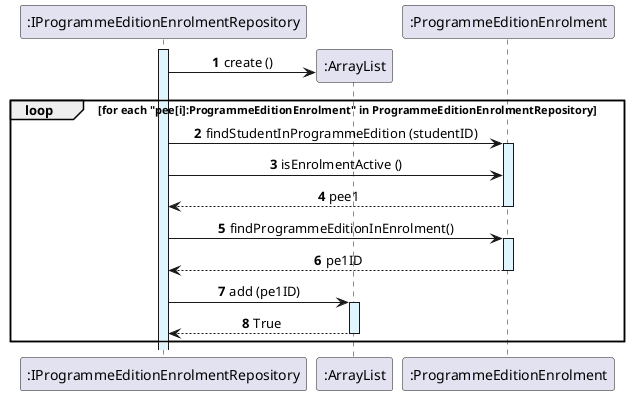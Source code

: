 @startuml
skinparam {
  ActivityPadding 2
  ActivityMargin 2
  BoxPadding 2
}
skinparam defaultTextAlignment center

autonumber

participant ":IProgrammeEditionEnrolmentRepository" as ProgrammeEditionEnrolmentRepository
activate ProgrammeEditionEnrolmentRepository #E1F5FE
create ":ArrayList"
ProgrammeEditionEnrolmentRepository -> ":ArrayList": create ()

loop for each "pee[i]:ProgrammeEditionEnrolment" in ProgrammeEditionEnrolmentRepository
participant ":ProgrammeEditionEnrolment" as ProgrammeEditionEnrolment
ProgrammeEditionEnrolmentRepository -> ProgrammeEditionEnrolment : findStudentInProgrammeEdition (studentID)
activate ProgrammeEditionEnrolment #E1F5FE
ProgrammeEditionEnrolmentRepository -> ProgrammeEditionEnrolment : isEnrolmentActive ()
ProgrammeEditionEnrolment --> ProgrammeEditionEnrolmentRepository : pee1
deactivate ProgrammeEditionEnrolment
ProgrammeEditionEnrolmentRepository -> ProgrammeEditionEnrolment :  findProgrammeEditionInEnrolment()
activate ProgrammeEditionEnrolment #E1F5FE
ProgrammeEditionEnrolment --> ProgrammeEditionEnrolmentRepository : pe1ID
deactivate ProgrammeEditionEnrolment
ProgrammeEditionEnrolmentRepository -> ":ArrayList":  add (pe1ID)
activate ":ArrayList" #E1F5FE
":ArrayList" --> ProgrammeEditionEnrolmentRepository: True
deactivate ":ArrayList"
end
@enduml
